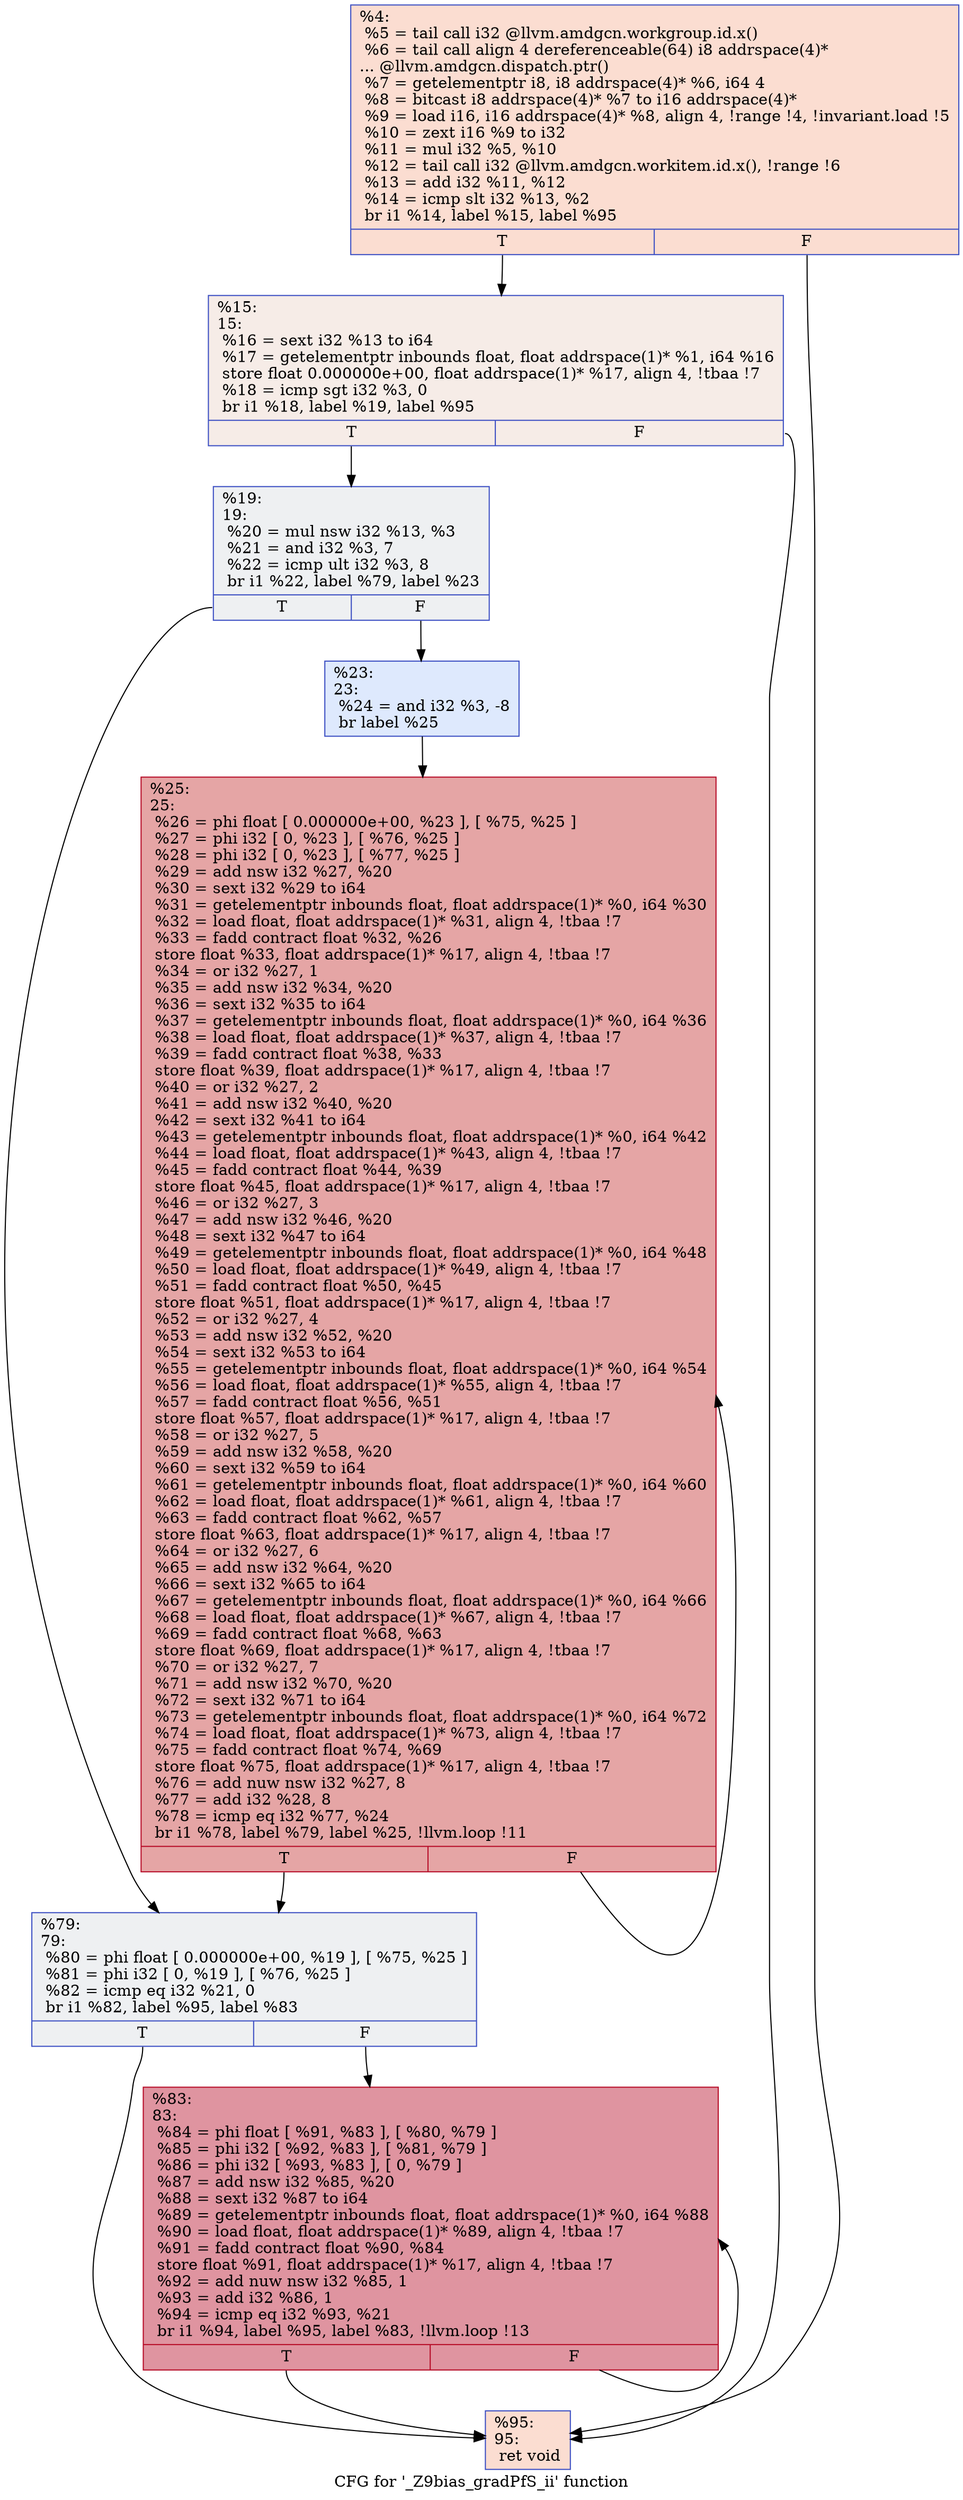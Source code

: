digraph "CFG for '_Z9bias_gradPfS_ii' function" {
	label="CFG for '_Z9bias_gradPfS_ii' function";

	Node0x4bd1f60 [shape=record,color="#3d50c3ff", style=filled, fillcolor="#f7b39670",label="{%4:\l  %5 = tail call i32 @llvm.amdgcn.workgroup.id.x()\l  %6 = tail call align 4 dereferenceable(64) i8 addrspace(4)*\l... @llvm.amdgcn.dispatch.ptr()\l  %7 = getelementptr i8, i8 addrspace(4)* %6, i64 4\l  %8 = bitcast i8 addrspace(4)* %7 to i16 addrspace(4)*\l  %9 = load i16, i16 addrspace(4)* %8, align 4, !range !4, !invariant.load !5\l  %10 = zext i16 %9 to i32\l  %11 = mul i32 %5, %10\l  %12 = tail call i32 @llvm.amdgcn.workitem.id.x(), !range !6\l  %13 = add i32 %11, %12\l  %14 = icmp slt i32 %13, %2\l  br i1 %14, label %15, label %95\l|{<s0>T|<s1>F}}"];
	Node0x4bd1f60:s0 -> Node0x4bd3e70;
	Node0x4bd1f60:s1 -> Node0x4bd3f00;
	Node0x4bd3e70 [shape=record,color="#3d50c3ff", style=filled, fillcolor="#ead5c970",label="{%15:\l15:                                               \l  %16 = sext i32 %13 to i64\l  %17 = getelementptr inbounds float, float addrspace(1)* %1, i64 %16\l  store float 0.000000e+00, float addrspace(1)* %17, align 4, !tbaa !7\l  %18 = icmp sgt i32 %3, 0\l  br i1 %18, label %19, label %95\l|{<s0>T|<s1>F}}"];
	Node0x4bd3e70:s0 -> Node0x4bd4e40;
	Node0x4bd3e70:s1 -> Node0x4bd3f00;
	Node0x4bd4e40 [shape=record,color="#3d50c3ff", style=filled, fillcolor="#d9dce170",label="{%19:\l19:                                               \l  %20 = mul nsw i32 %13, %3\l  %21 = and i32 %3, 7\l  %22 = icmp ult i32 %3, 8\l  br i1 %22, label %79, label %23\l|{<s0>T|<s1>F}}"];
	Node0x4bd4e40:s0 -> Node0x4bd5190;
	Node0x4bd4e40:s1 -> Node0x4bd51e0;
	Node0x4bd51e0 [shape=record,color="#3d50c3ff", style=filled, fillcolor="#b5cdfa70",label="{%23:\l23:                                               \l  %24 = and i32 %3, -8\l  br label %25\l}"];
	Node0x4bd51e0 -> Node0x4bd53e0;
	Node0x4bd53e0 [shape=record,color="#b70d28ff", style=filled, fillcolor="#c5333470",label="{%25:\l25:                                               \l  %26 = phi float [ 0.000000e+00, %23 ], [ %75, %25 ]\l  %27 = phi i32 [ 0, %23 ], [ %76, %25 ]\l  %28 = phi i32 [ 0, %23 ], [ %77, %25 ]\l  %29 = add nsw i32 %27, %20\l  %30 = sext i32 %29 to i64\l  %31 = getelementptr inbounds float, float addrspace(1)* %0, i64 %30\l  %32 = load float, float addrspace(1)* %31, align 4, !tbaa !7\l  %33 = fadd contract float %32, %26\l  store float %33, float addrspace(1)* %17, align 4, !tbaa !7\l  %34 = or i32 %27, 1\l  %35 = add nsw i32 %34, %20\l  %36 = sext i32 %35 to i64\l  %37 = getelementptr inbounds float, float addrspace(1)* %0, i64 %36\l  %38 = load float, float addrspace(1)* %37, align 4, !tbaa !7\l  %39 = fadd contract float %38, %33\l  store float %39, float addrspace(1)* %17, align 4, !tbaa !7\l  %40 = or i32 %27, 2\l  %41 = add nsw i32 %40, %20\l  %42 = sext i32 %41 to i64\l  %43 = getelementptr inbounds float, float addrspace(1)* %0, i64 %42\l  %44 = load float, float addrspace(1)* %43, align 4, !tbaa !7\l  %45 = fadd contract float %44, %39\l  store float %45, float addrspace(1)* %17, align 4, !tbaa !7\l  %46 = or i32 %27, 3\l  %47 = add nsw i32 %46, %20\l  %48 = sext i32 %47 to i64\l  %49 = getelementptr inbounds float, float addrspace(1)* %0, i64 %48\l  %50 = load float, float addrspace(1)* %49, align 4, !tbaa !7\l  %51 = fadd contract float %50, %45\l  store float %51, float addrspace(1)* %17, align 4, !tbaa !7\l  %52 = or i32 %27, 4\l  %53 = add nsw i32 %52, %20\l  %54 = sext i32 %53 to i64\l  %55 = getelementptr inbounds float, float addrspace(1)* %0, i64 %54\l  %56 = load float, float addrspace(1)* %55, align 4, !tbaa !7\l  %57 = fadd contract float %56, %51\l  store float %57, float addrspace(1)* %17, align 4, !tbaa !7\l  %58 = or i32 %27, 5\l  %59 = add nsw i32 %58, %20\l  %60 = sext i32 %59 to i64\l  %61 = getelementptr inbounds float, float addrspace(1)* %0, i64 %60\l  %62 = load float, float addrspace(1)* %61, align 4, !tbaa !7\l  %63 = fadd contract float %62, %57\l  store float %63, float addrspace(1)* %17, align 4, !tbaa !7\l  %64 = or i32 %27, 6\l  %65 = add nsw i32 %64, %20\l  %66 = sext i32 %65 to i64\l  %67 = getelementptr inbounds float, float addrspace(1)* %0, i64 %66\l  %68 = load float, float addrspace(1)* %67, align 4, !tbaa !7\l  %69 = fadd contract float %68, %63\l  store float %69, float addrspace(1)* %17, align 4, !tbaa !7\l  %70 = or i32 %27, 7\l  %71 = add nsw i32 %70, %20\l  %72 = sext i32 %71 to i64\l  %73 = getelementptr inbounds float, float addrspace(1)* %0, i64 %72\l  %74 = load float, float addrspace(1)* %73, align 4, !tbaa !7\l  %75 = fadd contract float %74, %69\l  store float %75, float addrspace(1)* %17, align 4, !tbaa !7\l  %76 = add nuw nsw i32 %27, 8\l  %77 = add i32 %28, 8\l  %78 = icmp eq i32 %77, %24\l  br i1 %78, label %79, label %25, !llvm.loop !11\l|{<s0>T|<s1>F}}"];
	Node0x4bd53e0:s0 -> Node0x4bd5190;
	Node0x4bd53e0:s1 -> Node0x4bd53e0;
	Node0x4bd5190 [shape=record,color="#3d50c3ff", style=filled, fillcolor="#d9dce170",label="{%79:\l79:                                               \l  %80 = phi float [ 0.000000e+00, %19 ], [ %75, %25 ]\l  %81 = phi i32 [ 0, %19 ], [ %76, %25 ]\l  %82 = icmp eq i32 %21, 0\l  br i1 %82, label %95, label %83\l|{<s0>T|<s1>F}}"];
	Node0x4bd5190:s0 -> Node0x4bd3f00;
	Node0x4bd5190:s1 -> Node0x4bd8480;
	Node0x4bd8480 [shape=record,color="#b70d28ff", style=filled, fillcolor="#b70d2870",label="{%83:\l83:                                               \l  %84 = phi float [ %91, %83 ], [ %80, %79 ]\l  %85 = phi i32 [ %92, %83 ], [ %81, %79 ]\l  %86 = phi i32 [ %93, %83 ], [ 0, %79 ]\l  %87 = add nsw i32 %85, %20\l  %88 = sext i32 %87 to i64\l  %89 = getelementptr inbounds float, float addrspace(1)* %0, i64 %88\l  %90 = load float, float addrspace(1)* %89, align 4, !tbaa !7\l  %91 = fadd contract float %90, %84\l  store float %91, float addrspace(1)* %17, align 4, !tbaa !7\l  %92 = add nuw nsw i32 %85, 1\l  %93 = add i32 %86, 1\l  %94 = icmp eq i32 %93, %21\l  br i1 %94, label %95, label %83, !llvm.loop !13\l|{<s0>T|<s1>F}}"];
	Node0x4bd8480:s0 -> Node0x4bd3f00;
	Node0x4bd8480:s1 -> Node0x4bd8480;
	Node0x4bd3f00 [shape=record,color="#3d50c3ff", style=filled, fillcolor="#f7b39670",label="{%95:\l95:                                               \l  ret void\l}"];
}
